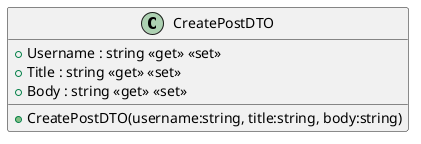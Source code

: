 @startuml
class CreatePostDTO {
    + Username : string <<get>> <<set>>
    + Title : string <<get>> <<set>>
    + Body : string <<get>> <<set>>
    + CreatePostDTO(username:string, title:string, body:string)
}
@enduml
